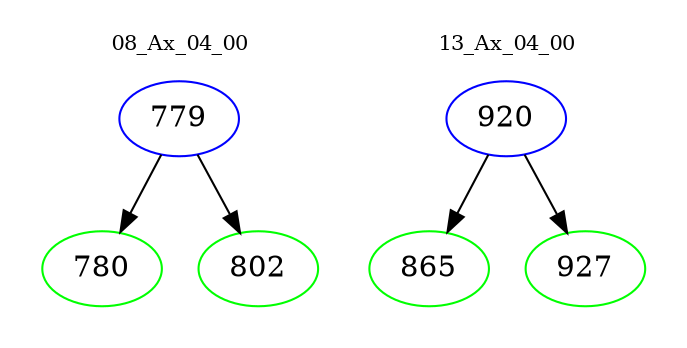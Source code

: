 digraph{
subgraph cluster_0 {
color = white
label = "08_Ax_04_00";
fontsize=10;
T0_779 [label="779", color="blue"]
T0_779 -> T0_780 [color="black"]
T0_780 [label="780", color="green"]
T0_779 -> T0_802 [color="black"]
T0_802 [label="802", color="green"]
}
subgraph cluster_1 {
color = white
label = "13_Ax_04_00";
fontsize=10;
T1_920 [label="920", color="blue"]
T1_920 -> T1_865 [color="black"]
T1_865 [label="865", color="green"]
T1_920 -> T1_927 [color="black"]
T1_927 [label="927", color="green"]
}
}
